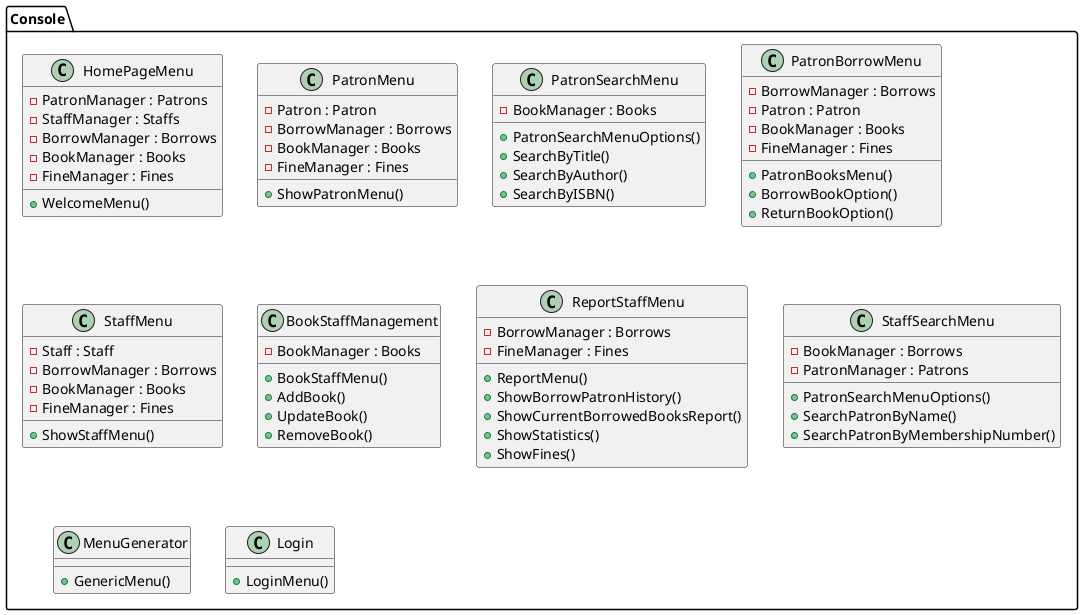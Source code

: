 @startuml UIConsole
package "Console" {
    
    ' Define main classes
    class HomePageMenu{
        - PatronManager : Patrons
        - StaffManager : Staffs
        - BorrowManager : Borrows
        - BookManager : Books
        - FineManager : Fines
        + WelcomeMenu()  
    }

    class PatronMenu{
        - Patron : Patron
        - BorrowManager : Borrows
        - BookManager : Books
        - FineManager : Fines
        + ShowPatronMenu()
    }

    class PatronSearchMenu{
        - BookManager : Books
        + PatronSearchMenuOptions()
        + SearchByTitle()
        + SearchByAuthor()
        + SearchByISBN()
    }

    class PatronBorrowMenu{
        - BorrowManager : Borrows
        - Patron : Patron
        - BookManager : Books
        - FineManager : Fines
        + PatronBooksMenu()
        + BorrowBookOption()
        + ReturnBookOption()
    }


    class StaffMenu{
        - Staff : Staff
        - BorrowManager : Borrows
        - BookManager : Books
        - FineManager : Fines
        + ShowStaffMenu()
    }

    class BookStaffManagement{
        - BookManager : Books
        + BookStaffMenu()
        + AddBook()
        + UpdateBook()
        + RemoveBook()
    }

    class ReportStaffMenu{
        - BorrowManager : Borrows
        - FineManager : Fines
        + ReportMenu()
        + ShowBorrowPatronHistory()
        + ShowCurrentBorrowedBooksReport()
        + ShowStatistics()
        + ShowFines()
    }

    class StaffSearchMenu{
        - BookManager : Borrows
        - PatronManager : Patrons
        + PatronSearchMenuOptions()
        + SearchPatronByName()
        + SearchPatronByMembershipNumber()

    }

    class MenuGenerator{
        + GenericMenu()
    }

    class Login{
        + LoginMenu()
    }
}
@enduml 